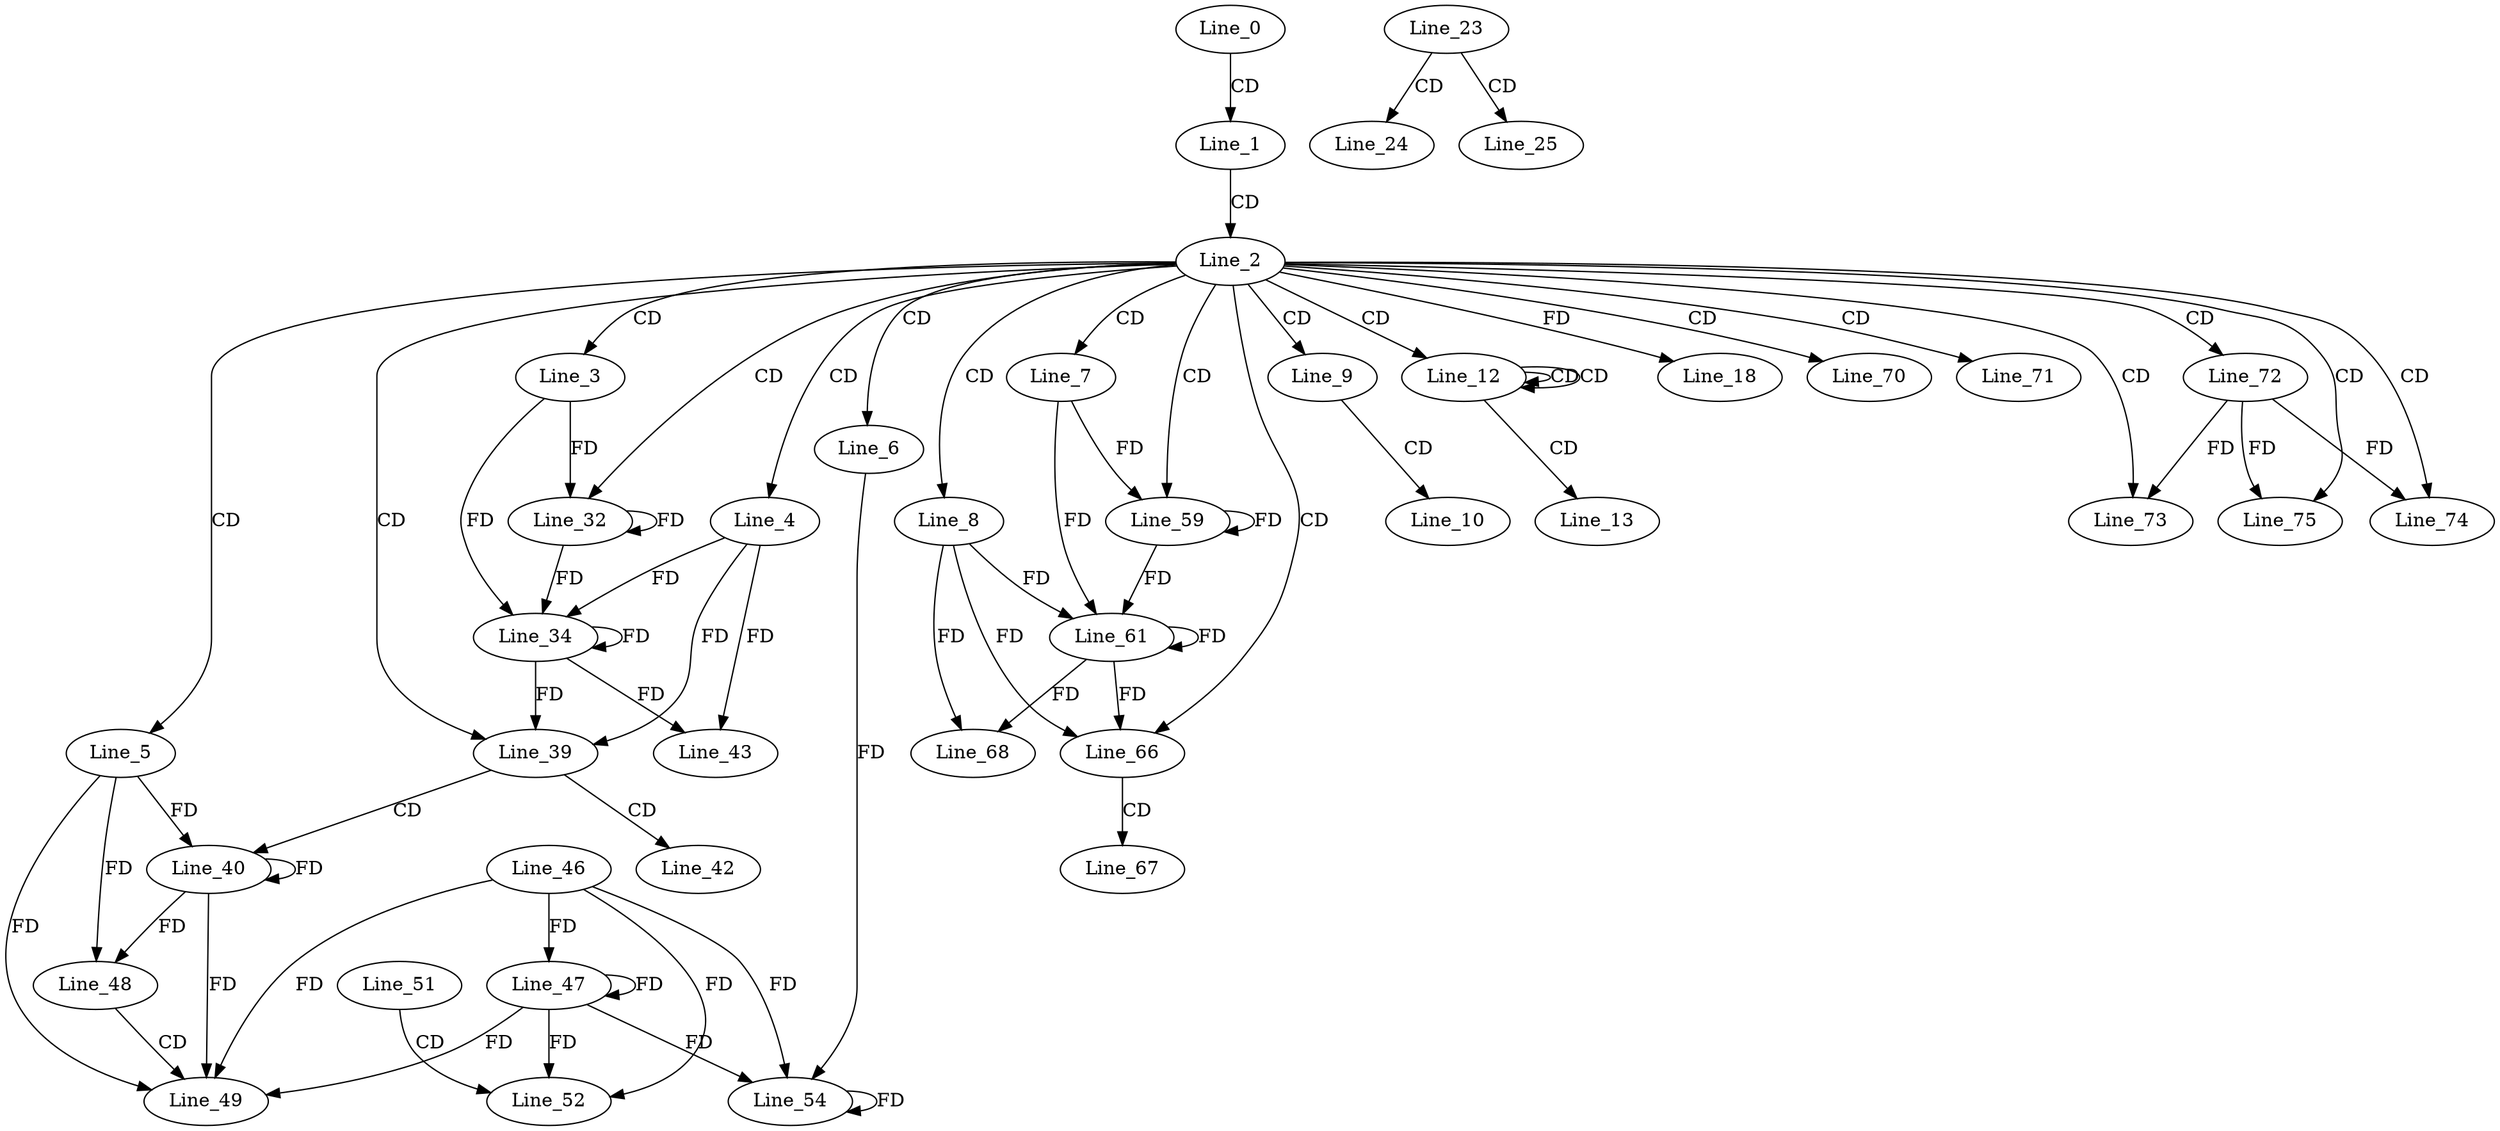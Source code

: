 digraph G {
  Line_0;
  Line_1;
  Line_2;
  Line_3;
  Line_4;
  Line_5;
  Line_6;
  Line_7;
  Line_8;
  Line_9;
  Line_10;
  Line_12;
  Line_12;
  Line_12;
  Line_13;
  Line_18;
  Line_23;
  Line_24;
  Line_25;
  Line_32;
  Line_34;
  Line_34;
  Line_39;
  Line_40;
  Line_40;
  Line_42;
  Line_43;
  Line_46;
  Line_47;
  Line_47;
  Line_48;
  Line_49;
  Line_49;
  Line_51;
  Line_52;
  Line_54;
  Line_54;
  Line_54;
  Line_59;
  Line_61;
  Line_61;
  Line_66;
  Line_67;
  Line_68;
  Line_70;
  Line_71;
  Line_72;
  Line_73;
  Line_74;
  Line_75;
  Line_0 -> Line_1 [ label="CD" ];
  Line_1 -> Line_2 [ label="CD" ];
  Line_2 -> Line_3 [ label="CD" ];
  Line_2 -> Line_4 [ label="CD" ];
  Line_2 -> Line_5 [ label="CD" ];
  Line_2 -> Line_6 [ label="CD" ];
  Line_2 -> Line_7 [ label="CD" ];
  Line_2 -> Line_8 [ label="CD" ];
  Line_2 -> Line_9 [ label="CD" ];
  Line_9 -> Line_10 [ label="CD" ];
  Line_2 -> Line_12 [ label="CD" ];
  Line_12 -> Line_12 [ label="CD" ];
  Line_12 -> Line_12 [ label="CD" ];
  Line_12 -> Line_13 [ label="CD" ];
  Line_2 -> Line_18 [ label="FD" ];
  Line_23 -> Line_24 [ label="CD" ];
  Line_23 -> Line_25 [ label="CD" ];
  Line_2 -> Line_32 [ label="CD" ];
  Line_3 -> Line_32 [ label="FD" ];
  Line_32 -> Line_32 [ label="FD" ];
  Line_4 -> Line_34 [ label="FD" ];
  Line_34 -> Line_34 [ label="FD" ];
  Line_3 -> Line_34 [ label="FD" ];
  Line_32 -> Line_34 [ label="FD" ];
  Line_2 -> Line_39 [ label="CD" ];
  Line_4 -> Line_39 [ label="FD" ];
  Line_34 -> Line_39 [ label="FD" ];
  Line_39 -> Line_40 [ label="CD" ];
  Line_5 -> Line_40 [ label="FD" ];
  Line_40 -> Line_40 [ label="FD" ];
  Line_39 -> Line_42 [ label="CD" ];
  Line_4 -> Line_43 [ label="FD" ];
  Line_34 -> Line_43 [ label="FD" ];
  Line_46 -> Line_47 [ label="FD" ];
  Line_47 -> Line_47 [ label="FD" ];
  Line_5 -> Line_48 [ label="FD" ];
  Line_40 -> Line_48 [ label="FD" ];
  Line_48 -> Line_49 [ label="CD" ];
  Line_46 -> Line_49 [ label="FD" ];
  Line_47 -> Line_49 [ label="FD" ];
  Line_5 -> Line_49 [ label="FD" ];
  Line_40 -> Line_49 [ label="FD" ];
  Line_51 -> Line_52 [ label="CD" ];
  Line_46 -> Line_52 [ label="FD" ];
  Line_47 -> Line_52 [ label="FD" ];
  Line_6 -> Line_54 [ label="FD" ];
  Line_54 -> Line_54 [ label="FD" ];
  Line_46 -> Line_54 [ label="FD" ];
  Line_47 -> Line_54 [ label="FD" ];
  Line_2 -> Line_59 [ label="CD" ];
  Line_7 -> Line_59 [ label="FD" ];
  Line_59 -> Line_59 [ label="FD" ];
  Line_8 -> Line_61 [ label="FD" ];
  Line_61 -> Line_61 [ label="FD" ];
  Line_7 -> Line_61 [ label="FD" ];
  Line_59 -> Line_61 [ label="FD" ];
  Line_2 -> Line_66 [ label="CD" ];
  Line_8 -> Line_66 [ label="FD" ];
  Line_61 -> Line_66 [ label="FD" ];
  Line_66 -> Line_67 [ label="CD" ];
  Line_8 -> Line_68 [ label="FD" ];
  Line_61 -> Line_68 [ label="FD" ];
  Line_2 -> Line_70 [ label="CD" ];
  Line_2 -> Line_71 [ label="CD" ];
  Line_2 -> Line_72 [ label="CD" ];
  Line_2 -> Line_73 [ label="CD" ];
  Line_72 -> Line_73 [ label="FD" ];
  Line_2 -> Line_74 [ label="CD" ];
  Line_72 -> Line_74 [ label="FD" ];
  Line_2 -> Line_75 [ label="CD" ];
  Line_72 -> Line_75 [ label="FD" ];
}
